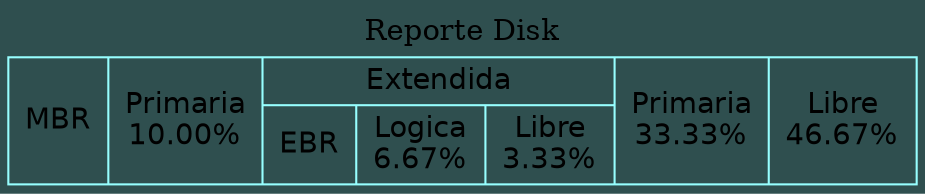 digraph grid {bgcolor="darkslategray" label=" Reporte Disk "layout=dot compound=true labelloc = "t"edge [weigth=1000 style=dashed color=red4 dir = "both" arrowtail="open" arrowhead="open"]node[shape=record, color=darkslategray1, fontname="Helvetica"]a0[label="MBR|Primaria\n10.00%\n|{Extendida|{EBR|Logica\n6.67%\n|Libre\n3.33%\n}}|Primaria\n33.33%\n|Libre\n46.67%\n"];
}